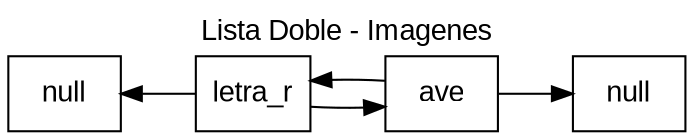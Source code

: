 digraph G {
fontname="Arial"label="Lista Doble - Imagenes"
labelloc = t
rankdir=LR;
node[shape="box" fontname="Arial"];
null0 [label="null"]
null1 [label="null"]
nodo_0 [label="letra_r"];
nodo_1 [label="ave"];
nodo_0 -> nodo_1 -> null0;
null1 -> nodo_0 -> nodo_1[dir="back"] ;
}
